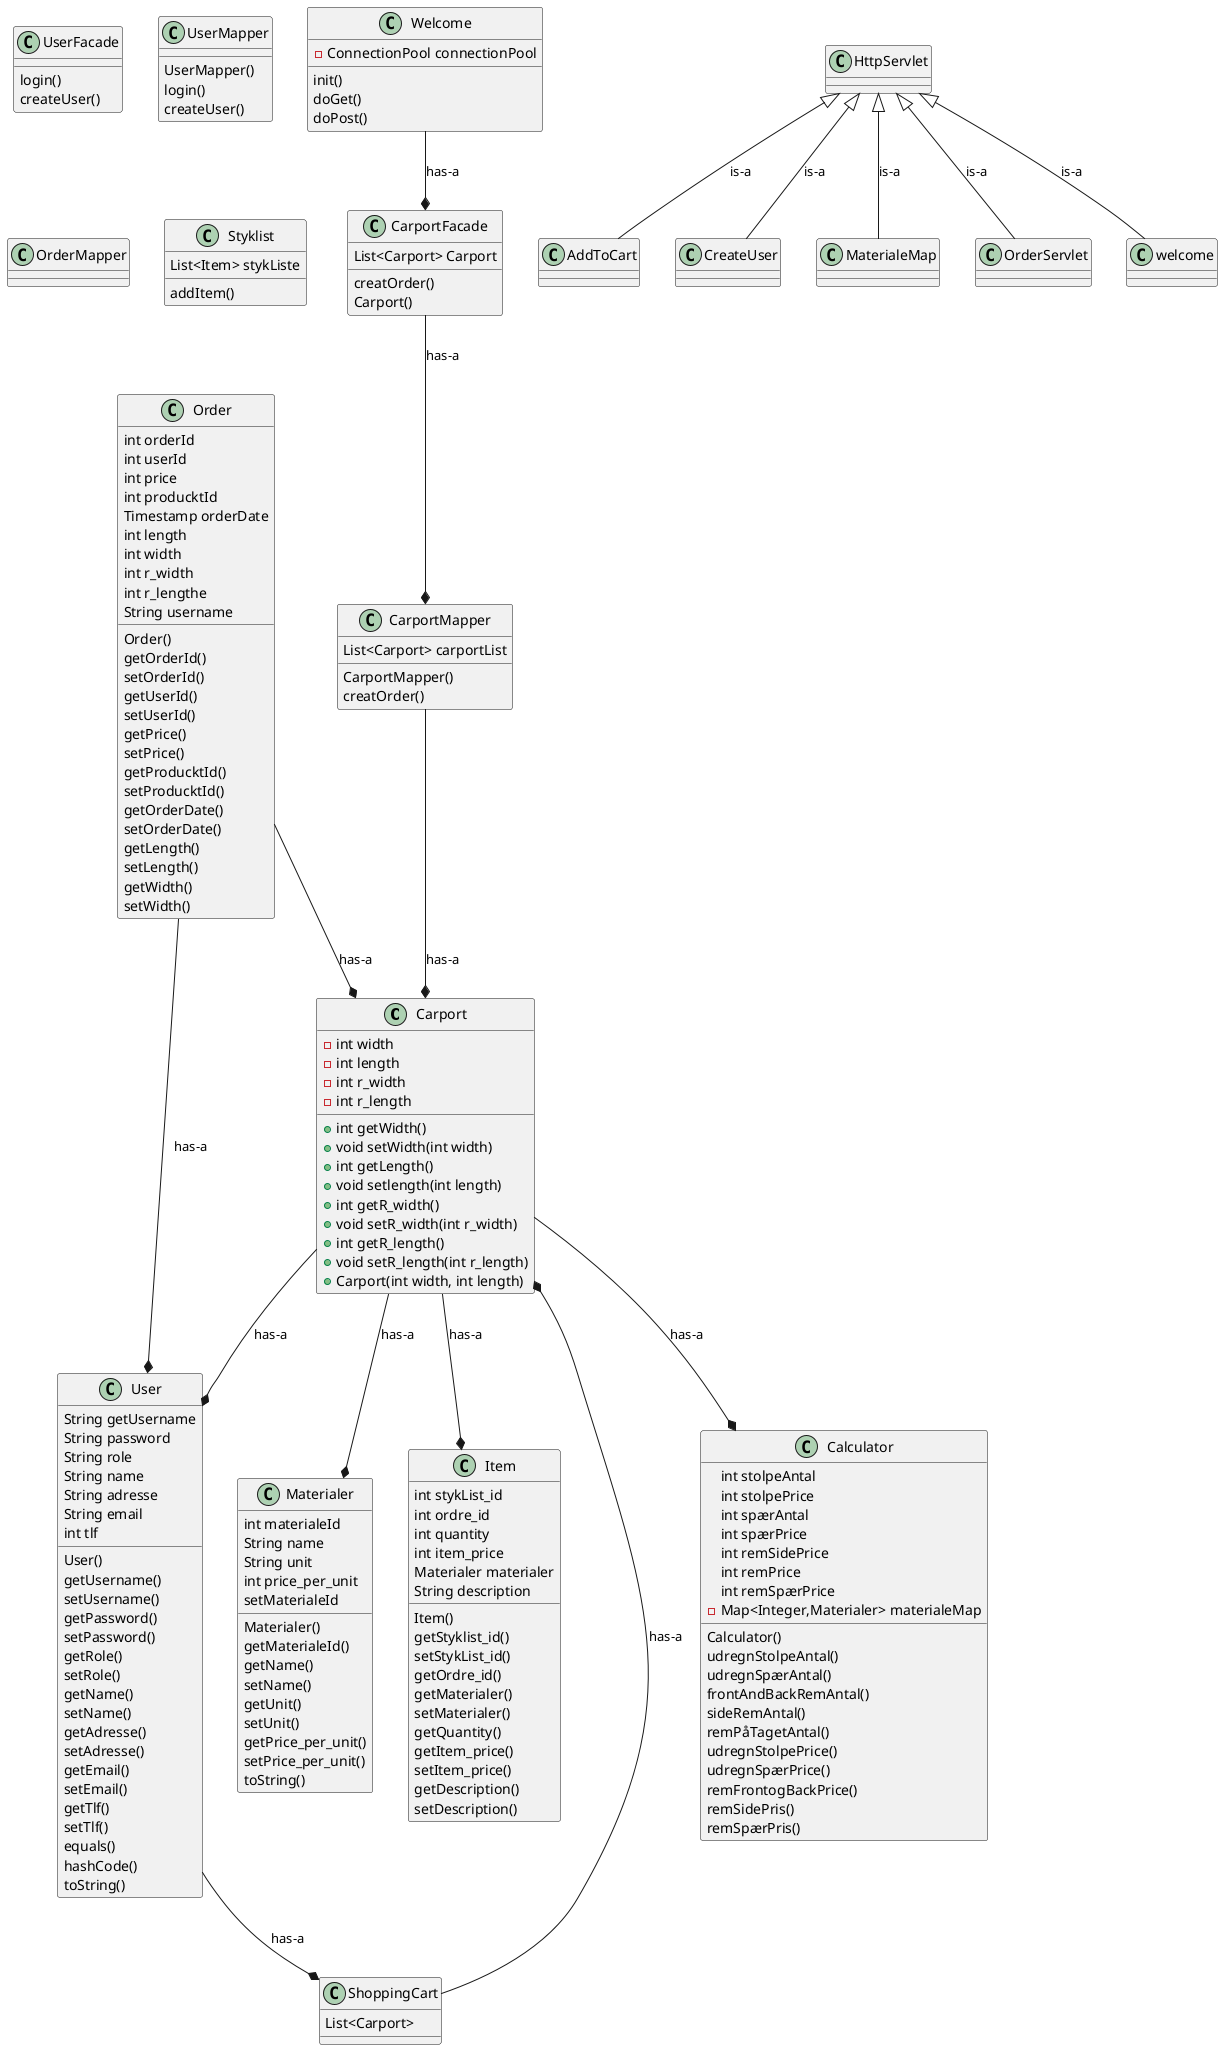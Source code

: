 @startuml

class Carport

class AddToCart
class CreateUser
class MaterialeMap
class OrderServlet
class Welcome
class HttpServlet

class Carport
class ShoppingCart
class Calculator
class CarportFacade
class CarportMapper
class UserFacade
class UserMapper
class OrderMapper
class User
class Styklist
class Order
class Materialer
class Item


HttpServlet <|-- AddToCart : is-a
HttpServlet <|-- CreateUser : is-a
HttpServlet <|-- MaterialeMap : is-a
HttpServlet <|-- OrderServlet : is-a
HttpServlet <|-- welcome : is-a

ShoppingCart --* Carport : has-a
Carport --* Calculator: has-a
Carport --* Item: has-a
Carport --* Materialer:has-a
User --* ShoppingCart:has-a
Order--*User:has-a
Carport --* User:has-a
Welcome --*CarportFacade:has-a
CarportFacade --*CarportMapper:has-a
CarportMapper --*Carport:has-a
Order --*Carport:has-a



Carport : -int width
Carport : -int length
Carport : -int r_width
Carport : -int r_length
Carport : +int getWidth()
Carport : +void setWidth(int width)
Carport : +int getLength()
Carport : +void setlength(int length)
Carport : +int getR_width()
Carport : +void setR_width(int r_width)
Carport : +int getR_length()
Carport : +void setR_length(int r_length)
Carport : +Carport(int width, int length)


ShoppingCart : List<Carport>



Item : int stykList_id
Item : int ordre_id
Item : int quantity
Item : int item_price
Item : Materialer materialer
Item : String description
Item : Item()
Item : getStyklist_id()
Item : setStykList_id()
Item : getOrdre_id()
Item : getMaterialer()
Item : setMaterialer()
Item : getQuantity()
Item : getItem_price()
Item : setItem_price()
Item : getDescription()
Item : setDescription()


Materialer : int materialeId
Materialer : String name
Materialer : String unit
Materialer : int price_per_unit
Materialer : Materialer()
Materialer : getMaterialeId()
Materialer : setMaterialeId
Materialer : getName()
Materialer : setName()
Materialer : getUnit()
Materialer : setUnit()
Materialer : getPrice_per_unit()
Materialer : setPrice_per_unit()
Materialer : toString()

Order : int orderId
Order : int userId
Order : int price
Order : int producktId
Order : Timestamp orderDate
Order : int length
Order : int width
Order : int r_width
Order : int r_lengthe
Order : String username
Order : Order()
Order : getOrderId()
Order : setOrderId()
Order : getUserId()
Order : setUserId()
Order : getPrice()
Order : setPrice()
Order : getProducktId()
Order : setProducktId()
Order : getOrderDate()
Order : setOrderDate()
Order : getLength()
Order : setLength()
Order : getWidth()
Order : setWidth()

CarportFacade : List<Carport> Carport
CarportFacade : creatOrder()
CarportFacade : Carport()


Calculator : int stolpeAntal
Calculator : int stolpePrice
Calculator : int spærAntal
Calculator : int spærPrice
Calculator : int remSidePrice
Calculator : int remPrice
Calculator : int remSpærPrice
Calculator : -Map<Integer,Materialer> materialeMap
Calculator : Calculator()
Calculator : udregnStolpeAntal()
Calculator : udregnSpærAntal()
Calculator : frontAndBackRemAntal()
Calculator : sideRemAntal()
Calculator : remPåTagetAntal()
Calculator : udregnStolpePrice()
Calculator : udregnSpærPrice()
Calculator : remFrontogBackPrice()
Calculator : remSidePris()
Calculator : remSpærPris()

Styklist : List<Item> stykListe
Styklist : addItem()

CarportMapper : CarportMapper()
CarportMapper : List<Carport> carportList
CarportMapper : creatOrder()

UserFacade : login()
UserFacade : createUser()

UserMapper : UserMapper()
UserMapper : login()
UserMapper : createUser()

Welcome : -ConnectionPool connectionPool
Welcome : init()
Welcome : doGet()
Welcome : doPost()

User : String getUsername
User : String password
User : String role
User : String name
User : String adresse
User : String email
User : int tlf
User : User()
User : getUsername()
User : setUsername()
User : getPassword()
User : setPassword()
User : getRole()
User : setRole()
User : getName()
User : setName()
User : getAdresse()
User : setAdresse()
User : getEmail()
User : setEmail()
User : getTlf()
User : setTlf()
User : equals()
User : hashCode()
User : toString()




@enduml